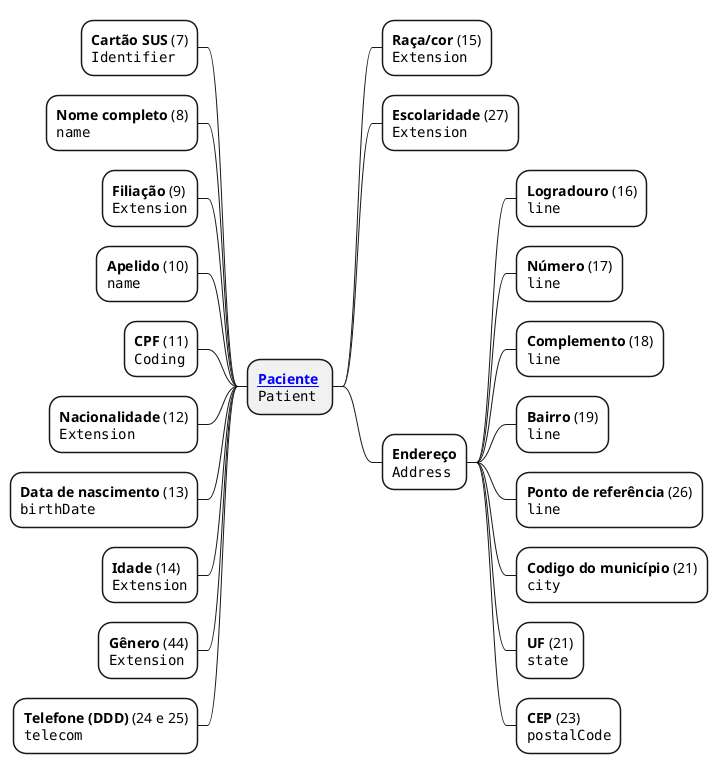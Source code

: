 @startmindmap paciente

+ **[[StructureDefinition-paciente.html Paciente]] **\n""Patient""
--[#White] **Cartão SUS** (7)\n""Identifier""
--[#White] **Nome completo** (8)\n""name""
--[#White] **Filiação** (9)\n""Extension""
--[#White] **Apelido** (10)\n""name""
--[#White] **CPF** (11)\n""Coding""
--[#White] **Nacionalidade** (12)\n""Extension""
--[#White] **Data de nascimento** (13)\n""birthDate""
--[#White] **Idade** (14)\n""Extension""
--[#White] **Gênero** (44)\n""Extension""
--[#White] **Telefone (DDD)** (24 e 25)\n""telecom""
++[#White] **Raça/cor** (15)\n""Extension""
++[#White] **Escolaridade** (27)\n""Extension""
++[#White] **Endereço**\n""Address""
+++[#White] **Logradouro** (16)\n""line""
+++[#White] **Número** (17)\n""line""
+++[#White] **Complemento** (18)\n""line""
+++[#White] **Bairro** (19)\n""line""
+++[#White] **Ponto de referência** (26)\n""line""
+++[#White] **Codigo do município** (21)\n""city""
+++[#White] **UF** (21)\n""state""
+++[#White] **CEP** (23)\n""postalCode""


@enduml
